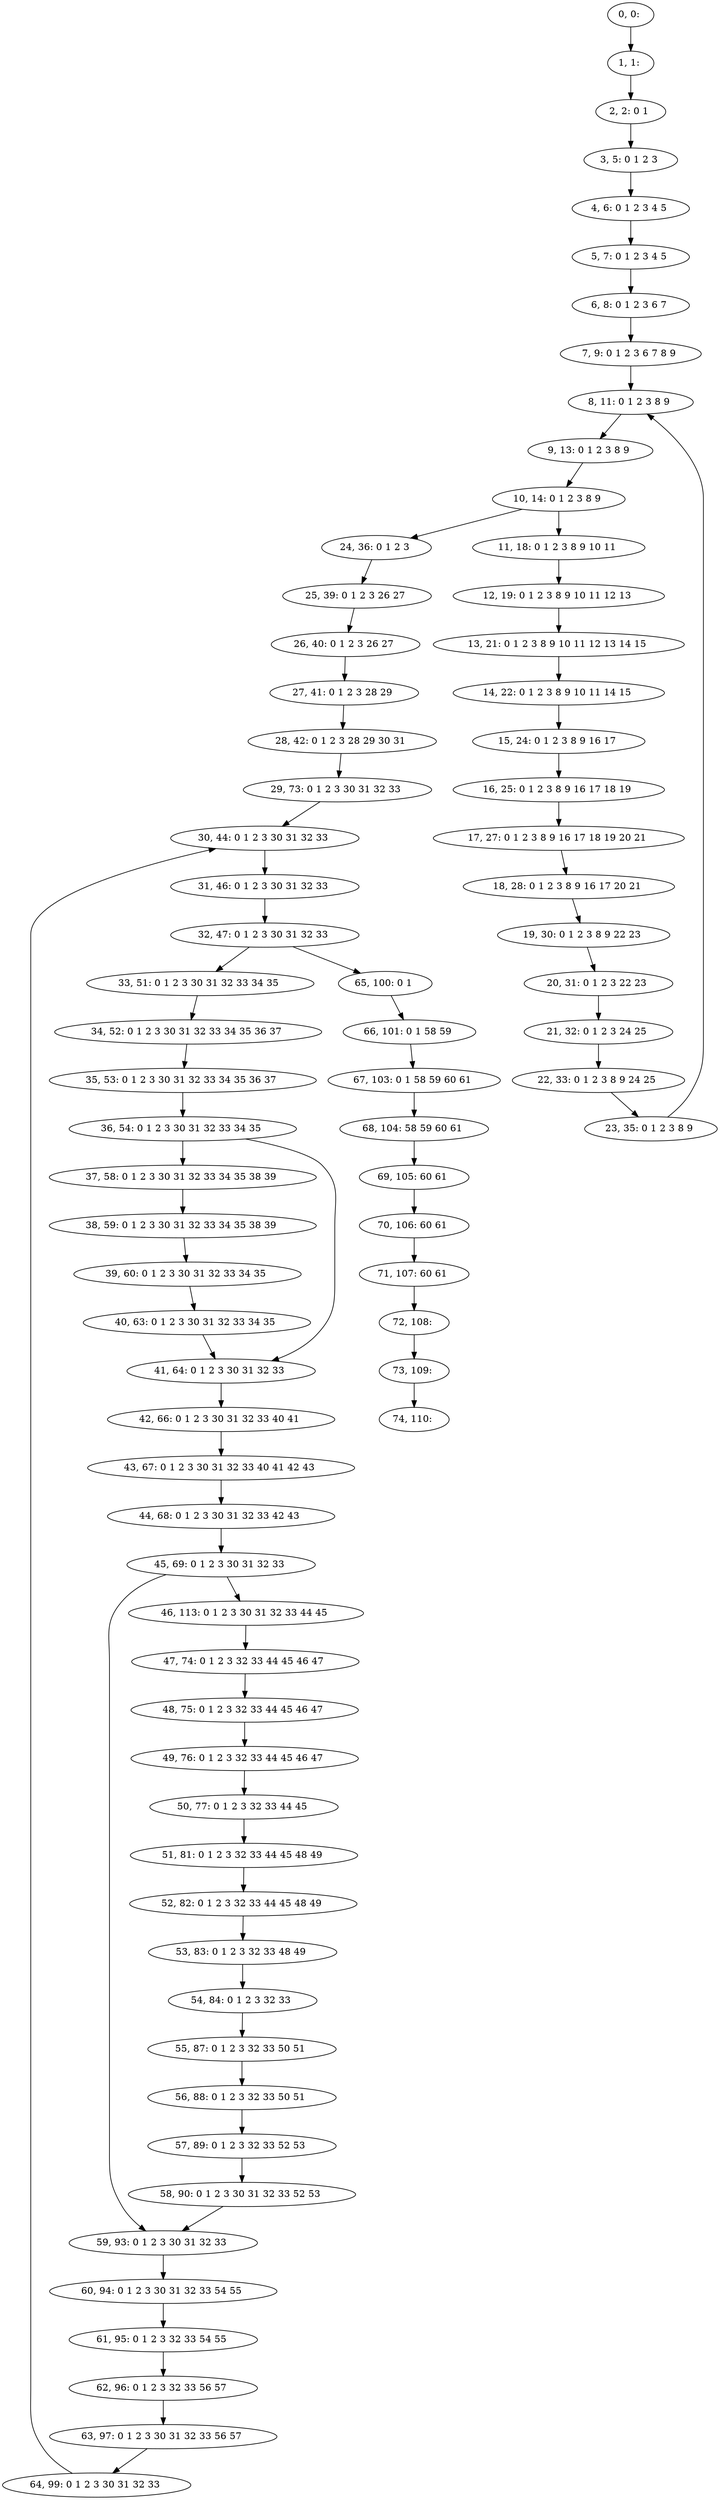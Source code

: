 digraph G {
0[label="0, 0: "];
1[label="1, 1: "];
2[label="2, 2: 0 1 "];
3[label="3, 5: 0 1 2 3 "];
4[label="4, 6: 0 1 2 3 4 5 "];
5[label="5, 7: 0 1 2 3 4 5 "];
6[label="6, 8: 0 1 2 3 6 7 "];
7[label="7, 9: 0 1 2 3 6 7 8 9 "];
8[label="8, 11: 0 1 2 3 8 9 "];
9[label="9, 13: 0 1 2 3 8 9 "];
10[label="10, 14: 0 1 2 3 8 9 "];
11[label="11, 18: 0 1 2 3 8 9 10 11 "];
12[label="12, 19: 0 1 2 3 8 9 10 11 12 13 "];
13[label="13, 21: 0 1 2 3 8 9 10 11 12 13 14 15 "];
14[label="14, 22: 0 1 2 3 8 9 10 11 14 15 "];
15[label="15, 24: 0 1 2 3 8 9 16 17 "];
16[label="16, 25: 0 1 2 3 8 9 16 17 18 19 "];
17[label="17, 27: 0 1 2 3 8 9 16 17 18 19 20 21 "];
18[label="18, 28: 0 1 2 3 8 9 16 17 20 21 "];
19[label="19, 30: 0 1 2 3 8 9 22 23 "];
20[label="20, 31: 0 1 2 3 22 23 "];
21[label="21, 32: 0 1 2 3 24 25 "];
22[label="22, 33: 0 1 2 3 8 9 24 25 "];
23[label="23, 35: 0 1 2 3 8 9 "];
24[label="24, 36: 0 1 2 3 "];
25[label="25, 39: 0 1 2 3 26 27 "];
26[label="26, 40: 0 1 2 3 26 27 "];
27[label="27, 41: 0 1 2 3 28 29 "];
28[label="28, 42: 0 1 2 3 28 29 30 31 "];
29[label="29, 73: 0 1 2 3 30 31 32 33 "];
30[label="30, 44: 0 1 2 3 30 31 32 33 "];
31[label="31, 46: 0 1 2 3 30 31 32 33 "];
32[label="32, 47: 0 1 2 3 30 31 32 33 "];
33[label="33, 51: 0 1 2 3 30 31 32 33 34 35 "];
34[label="34, 52: 0 1 2 3 30 31 32 33 34 35 36 37 "];
35[label="35, 53: 0 1 2 3 30 31 32 33 34 35 36 37 "];
36[label="36, 54: 0 1 2 3 30 31 32 33 34 35 "];
37[label="37, 58: 0 1 2 3 30 31 32 33 34 35 38 39 "];
38[label="38, 59: 0 1 2 3 30 31 32 33 34 35 38 39 "];
39[label="39, 60: 0 1 2 3 30 31 32 33 34 35 "];
40[label="40, 63: 0 1 2 3 30 31 32 33 34 35 "];
41[label="41, 64: 0 1 2 3 30 31 32 33 "];
42[label="42, 66: 0 1 2 3 30 31 32 33 40 41 "];
43[label="43, 67: 0 1 2 3 30 31 32 33 40 41 42 43 "];
44[label="44, 68: 0 1 2 3 30 31 32 33 42 43 "];
45[label="45, 69: 0 1 2 3 30 31 32 33 "];
46[label="46, 113: 0 1 2 3 30 31 32 33 44 45 "];
47[label="47, 74: 0 1 2 3 32 33 44 45 46 47 "];
48[label="48, 75: 0 1 2 3 32 33 44 45 46 47 "];
49[label="49, 76: 0 1 2 3 32 33 44 45 46 47 "];
50[label="50, 77: 0 1 2 3 32 33 44 45 "];
51[label="51, 81: 0 1 2 3 32 33 44 45 48 49 "];
52[label="52, 82: 0 1 2 3 32 33 44 45 48 49 "];
53[label="53, 83: 0 1 2 3 32 33 48 49 "];
54[label="54, 84: 0 1 2 3 32 33 "];
55[label="55, 87: 0 1 2 3 32 33 50 51 "];
56[label="56, 88: 0 1 2 3 32 33 50 51 "];
57[label="57, 89: 0 1 2 3 32 33 52 53 "];
58[label="58, 90: 0 1 2 3 30 31 32 33 52 53 "];
59[label="59, 93: 0 1 2 3 30 31 32 33 "];
60[label="60, 94: 0 1 2 3 30 31 32 33 54 55 "];
61[label="61, 95: 0 1 2 3 32 33 54 55 "];
62[label="62, 96: 0 1 2 3 32 33 56 57 "];
63[label="63, 97: 0 1 2 3 30 31 32 33 56 57 "];
64[label="64, 99: 0 1 2 3 30 31 32 33 "];
65[label="65, 100: 0 1 "];
66[label="66, 101: 0 1 58 59 "];
67[label="67, 103: 0 1 58 59 60 61 "];
68[label="68, 104: 58 59 60 61 "];
69[label="69, 105: 60 61 "];
70[label="70, 106: 60 61 "];
71[label="71, 107: 60 61 "];
72[label="72, 108: "];
73[label="73, 109: "];
74[label="74, 110: "];
0->1 ;
1->2 ;
2->3 ;
3->4 ;
4->5 ;
5->6 ;
6->7 ;
7->8 ;
8->9 ;
9->10 ;
10->11 ;
10->24 ;
11->12 ;
12->13 ;
13->14 ;
14->15 ;
15->16 ;
16->17 ;
17->18 ;
18->19 ;
19->20 ;
20->21 ;
21->22 ;
22->23 ;
23->8 ;
24->25 ;
25->26 ;
26->27 ;
27->28 ;
28->29 ;
29->30 ;
30->31 ;
31->32 ;
32->33 ;
32->65 ;
33->34 ;
34->35 ;
35->36 ;
36->37 ;
36->41 ;
37->38 ;
38->39 ;
39->40 ;
40->41 ;
41->42 ;
42->43 ;
43->44 ;
44->45 ;
45->46 ;
45->59 ;
46->47 ;
47->48 ;
48->49 ;
49->50 ;
50->51 ;
51->52 ;
52->53 ;
53->54 ;
54->55 ;
55->56 ;
56->57 ;
57->58 ;
58->59 ;
59->60 ;
60->61 ;
61->62 ;
62->63 ;
63->64 ;
64->30 ;
65->66 ;
66->67 ;
67->68 ;
68->69 ;
69->70 ;
70->71 ;
71->72 ;
72->73 ;
73->74 ;
}
